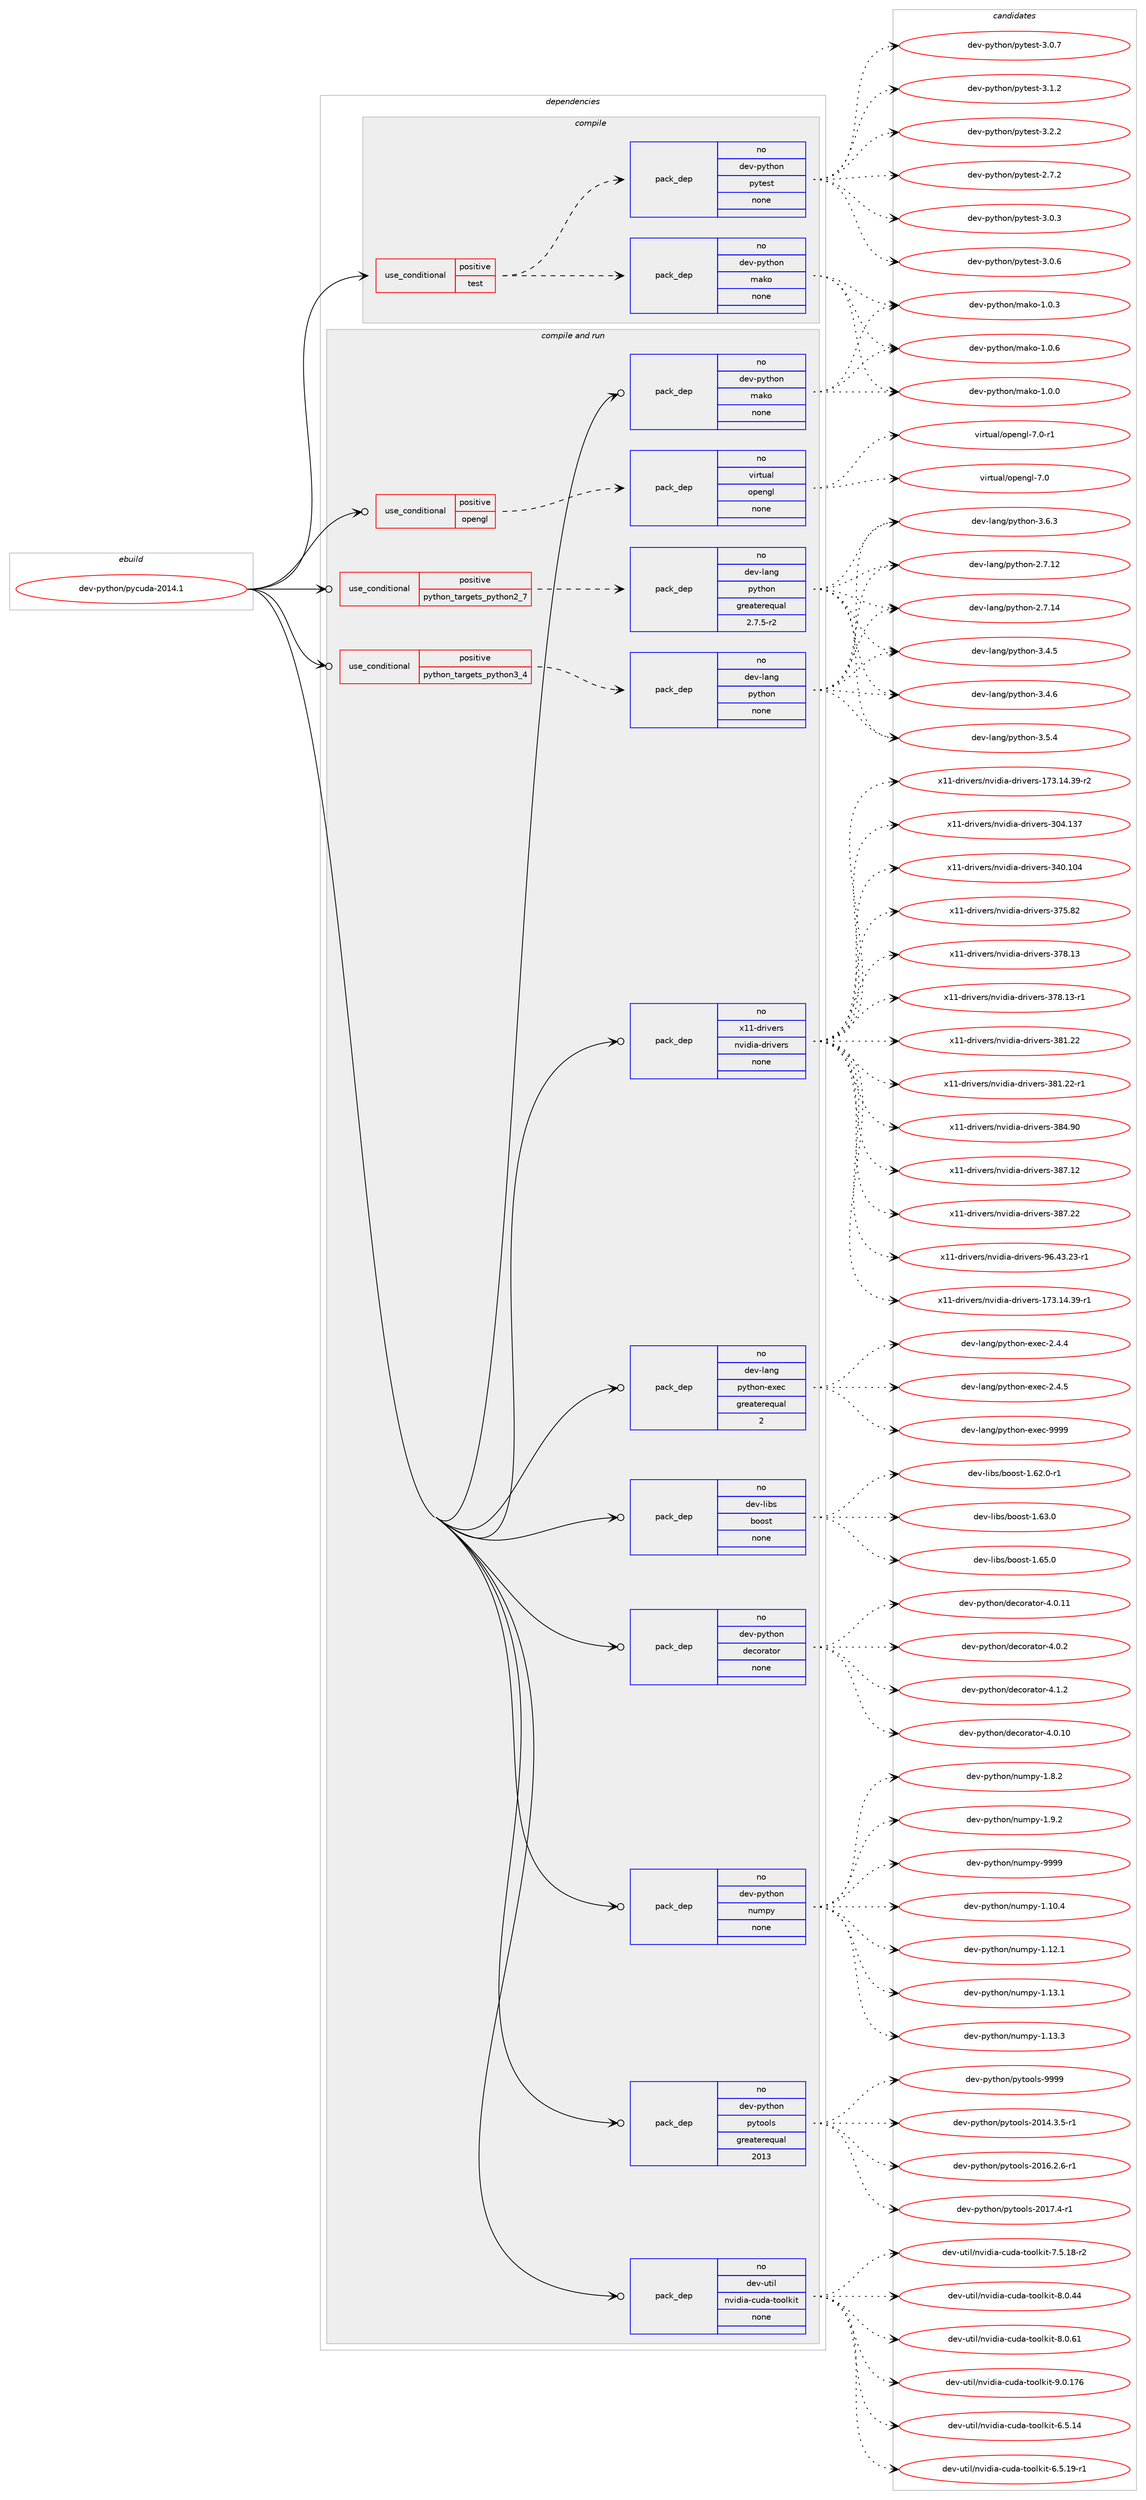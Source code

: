 digraph prolog {

# *************
# Graph options
# *************

newrank=true;
concentrate=true;
compound=true;
graph [rankdir=LR,fontname=Helvetica,fontsize=10,ranksep=1.5];#, ranksep=2.5, nodesep=0.2];
edge  [arrowhead=vee];
node  [fontname=Helvetica,fontsize=10];

# **********
# The ebuild
# **********

subgraph cluster_leftcol {
color=gray;
rank=same;
label=<<i>ebuild</i>>;
id [label="dev-python/pycuda-2014.1", color=red, width=4, href="../dev-python/pycuda-2014.1.svg"];
}

# ****************
# The dependencies
# ****************

subgraph cluster_midcol {
color=gray;
label=<<i>dependencies</i>>;
subgraph cluster_compile {
fillcolor="#eeeeee";
style=filled;
label=<<i>compile</i>>;
subgraph cond38159 {
dependency175578 [label=<<TABLE BORDER="0" CELLBORDER="1" CELLSPACING="0" CELLPADDING="4"><TR><TD ROWSPAN="3" CELLPADDING="10">use_conditional</TD></TR><TR><TD>positive</TD></TR><TR><TD>test</TD></TR></TABLE>>, shape=none, color=red];
subgraph pack133510 {
dependency175579 [label=<<TABLE BORDER="0" CELLBORDER="1" CELLSPACING="0" CELLPADDING="4" WIDTH="220"><TR><TD ROWSPAN="6" CELLPADDING="30">pack_dep</TD></TR><TR><TD WIDTH="110">no</TD></TR><TR><TD>dev-python</TD></TR><TR><TD>mako</TD></TR><TR><TD>none</TD></TR><TR><TD></TD></TR></TABLE>>, shape=none, color=blue];
}
dependency175578:e -> dependency175579:w [weight=20,style="dashed",arrowhead="vee"];
subgraph pack133511 {
dependency175580 [label=<<TABLE BORDER="0" CELLBORDER="1" CELLSPACING="0" CELLPADDING="4" WIDTH="220"><TR><TD ROWSPAN="6" CELLPADDING="30">pack_dep</TD></TR><TR><TD WIDTH="110">no</TD></TR><TR><TD>dev-python</TD></TR><TR><TD>pytest</TD></TR><TR><TD>none</TD></TR><TR><TD></TD></TR></TABLE>>, shape=none, color=blue];
}
dependency175578:e -> dependency175580:w [weight=20,style="dashed",arrowhead="vee"];
}
id:e -> dependency175578:w [weight=20,style="solid",arrowhead="vee"];
}
subgraph cluster_compileandrun {
fillcolor="#eeeeee";
style=filled;
label=<<i>compile and run</i>>;
subgraph cond38160 {
dependency175581 [label=<<TABLE BORDER="0" CELLBORDER="1" CELLSPACING="0" CELLPADDING="4"><TR><TD ROWSPAN="3" CELLPADDING="10">use_conditional</TD></TR><TR><TD>positive</TD></TR><TR><TD>opengl</TD></TR></TABLE>>, shape=none, color=red];
subgraph pack133512 {
dependency175582 [label=<<TABLE BORDER="0" CELLBORDER="1" CELLSPACING="0" CELLPADDING="4" WIDTH="220"><TR><TD ROWSPAN="6" CELLPADDING="30">pack_dep</TD></TR><TR><TD WIDTH="110">no</TD></TR><TR><TD>virtual</TD></TR><TR><TD>opengl</TD></TR><TR><TD>none</TD></TR><TR><TD></TD></TR></TABLE>>, shape=none, color=blue];
}
dependency175581:e -> dependency175582:w [weight=20,style="dashed",arrowhead="vee"];
}
id:e -> dependency175581:w [weight=20,style="solid",arrowhead="odotvee"];
subgraph cond38161 {
dependency175583 [label=<<TABLE BORDER="0" CELLBORDER="1" CELLSPACING="0" CELLPADDING="4"><TR><TD ROWSPAN="3" CELLPADDING="10">use_conditional</TD></TR><TR><TD>positive</TD></TR><TR><TD>python_targets_python2_7</TD></TR></TABLE>>, shape=none, color=red];
subgraph pack133513 {
dependency175584 [label=<<TABLE BORDER="0" CELLBORDER="1" CELLSPACING="0" CELLPADDING="4" WIDTH="220"><TR><TD ROWSPAN="6" CELLPADDING="30">pack_dep</TD></TR><TR><TD WIDTH="110">no</TD></TR><TR><TD>dev-lang</TD></TR><TR><TD>python</TD></TR><TR><TD>greaterequal</TD></TR><TR><TD>2.7.5-r2</TD></TR></TABLE>>, shape=none, color=blue];
}
dependency175583:e -> dependency175584:w [weight=20,style="dashed",arrowhead="vee"];
}
id:e -> dependency175583:w [weight=20,style="solid",arrowhead="odotvee"];
subgraph cond38162 {
dependency175585 [label=<<TABLE BORDER="0" CELLBORDER="1" CELLSPACING="0" CELLPADDING="4"><TR><TD ROWSPAN="3" CELLPADDING="10">use_conditional</TD></TR><TR><TD>positive</TD></TR><TR><TD>python_targets_python3_4</TD></TR></TABLE>>, shape=none, color=red];
subgraph pack133514 {
dependency175586 [label=<<TABLE BORDER="0" CELLBORDER="1" CELLSPACING="0" CELLPADDING="4" WIDTH="220"><TR><TD ROWSPAN="6" CELLPADDING="30">pack_dep</TD></TR><TR><TD WIDTH="110">no</TD></TR><TR><TD>dev-lang</TD></TR><TR><TD>python</TD></TR><TR><TD>none</TD></TR><TR><TD></TD></TR></TABLE>>, shape=none, color=blue];
}
dependency175585:e -> dependency175586:w [weight=20,style="dashed",arrowhead="vee"];
}
id:e -> dependency175585:w [weight=20,style="solid",arrowhead="odotvee"];
subgraph pack133515 {
dependency175587 [label=<<TABLE BORDER="0" CELLBORDER="1" CELLSPACING="0" CELLPADDING="4" WIDTH="220"><TR><TD ROWSPAN="6" CELLPADDING="30">pack_dep</TD></TR><TR><TD WIDTH="110">no</TD></TR><TR><TD>dev-lang</TD></TR><TR><TD>python-exec</TD></TR><TR><TD>greaterequal</TD></TR><TR><TD>2</TD></TR></TABLE>>, shape=none, color=blue];
}
id:e -> dependency175587:w [weight=20,style="solid",arrowhead="odotvee"];
subgraph pack133516 {
dependency175588 [label=<<TABLE BORDER="0" CELLBORDER="1" CELLSPACING="0" CELLPADDING="4" WIDTH="220"><TR><TD ROWSPAN="6" CELLPADDING="30">pack_dep</TD></TR><TR><TD WIDTH="110">no</TD></TR><TR><TD>dev-libs</TD></TR><TR><TD>boost</TD></TR><TR><TD>none</TD></TR><TR><TD></TD></TR></TABLE>>, shape=none, color=blue];
}
id:e -> dependency175588:w [weight=20,style="solid",arrowhead="odotvee"];
subgraph pack133517 {
dependency175589 [label=<<TABLE BORDER="0" CELLBORDER="1" CELLSPACING="0" CELLPADDING="4" WIDTH="220"><TR><TD ROWSPAN="6" CELLPADDING="30">pack_dep</TD></TR><TR><TD WIDTH="110">no</TD></TR><TR><TD>dev-python</TD></TR><TR><TD>decorator</TD></TR><TR><TD>none</TD></TR><TR><TD></TD></TR></TABLE>>, shape=none, color=blue];
}
id:e -> dependency175589:w [weight=20,style="solid",arrowhead="odotvee"];
subgraph pack133518 {
dependency175590 [label=<<TABLE BORDER="0" CELLBORDER="1" CELLSPACING="0" CELLPADDING="4" WIDTH="220"><TR><TD ROWSPAN="6" CELLPADDING="30">pack_dep</TD></TR><TR><TD WIDTH="110">no</TD></TR><TR><TD>dev-python</TD></TR><TR><TD>mako</TD></TR><TR><TD>none</TD></TR><TR><TD></TD></TR></TABLE>>, shape=none, color=blue];
}
id:e -> dependency175590:w [weight=20,style="solid",arrowhead="odotvee"];
subgraph pack133519 {
dependency175591 [label=<<TABLE BORDER="0" CELLBORDER="1" CELLSPACING="0" CELLPADDING="4" WIDTH="220"><TR><TD ROWSPAN="6" CELLPADDING="30">pack_dep</TD></TR><TR><TD WIDTH="110">no</TD></TR><TR><TD>dev-python</TD></TR><TR><TD>numpy</TD></TR><TR><TD>none</TD></TR><TR><TD></TD></TR></TABLE>>, shape=none, color=blue];
}
id:e -> dependency175591:w [weight=20,style="solid",arrowhead="odotvee"];
subgraph pack133520 {
dependency175592 [label=<<TABLE BORDER="0" CELLBORDER="1" CELLSPACING="0" CELLPADDING="4" WIDTH="220"><TR><TD ROWSPAN="6" CELLPADDING="30">pack_dep</TD></TR><TR><TD WIDTH="110">no</TD></TR><TR><TD>dev-python</TD></TR><TR><TD>pytools</TD></TR><TR><TD>greaterequal</TD></TR><TR><TD>2013</TD></TR></TABLE>>, shape=none, color=blue];
}
id:e -> dependency175592:w [weight=20,style="solid",arrowhead="odotvee"];
subgraph pack133521 {
dependency175593 [label=<<TABLE BORDER="0" CELLBORDER="1" CELLSPACING="0" CELLPADDING="4" WIDTH="220"><TR><TD ROWSPAN="6" CELLPADDING="30">pack_dep</TD></TR><TR><TD WIDTH="110">no</TD></TR><TR><TD>dev-util</TD></TR><TR><TD>nvidia-cuda-toolkit</TD></TR><TR><TD>none</TD></TR><TR><TD></TD></TR></TABLE>>, shape=none, color=blue];
}
id:e -> dependency175593:w [weight=20,style="solid",arrowhead="odotvee"];
subgraph pack133522 {
dependency175594 [label=<<TABLE BORDER="0" CELLBORDER="1" CELLSPACING="0" CELLPADDING="4" WIDTH="220"><TR><TD ROWSPAN="6" CELLPADDING="30">pack_dep</TD></TR><TR><TD WIDTH="110">no</TD></TR><TR><TD>x11-drivers</TD></TR><TR><TD>nvidia-drivers</TD></TR><TR><TD>none</TD></TR><TR><TD></TD></TR></TABLE>>, shape=none, color=blue];
}
id:e -> dependency175594:w [weight=20,style="solid",arrowhead="odotvee"];
}
subgraph cluster_run {
fillcolor="#eeeeee";
style=filled;
label=<<i>run</i>>;
}
}

# **************
# The candidates
# **************

subgraph cluster_choices {
rank=same;
color=gray;
label=<<i>candidates</i>>;

subgraph choice133510 {
color=black;
nodesep=1;
choice100101118451121211161041111104710997107111454946484648 [label="dev-python/mako-1.0.0", color=red, width=4,href="../dev-python/mako-1.0.0.svg"];
choice100101118451121211161041111104710997107111454946484651 [label="dev-python/mako-1.0.3", color=red, width=4,href="../dev-python/mako-1.0.3.svg"];
choice100101118451121211161041111104710997107111454946484654 [label="dev-python/mako-1.0.6", color=red, width=4,href="../dev-python/mako-1.0.6.svg"];
dependency175579:e -> choice100101118451121211161041111104710997107111454946484648:w [style=dotted,weight="100"];
dependency175579:e -> choice100101118451121211161041111104710997107111454946484651:w [style=dotted,weight="100"];
dependency175579:e -> choice100101118451121211161041111104710997107111454946484654:w [style=dotted,weight="100"];
}
subgraph choice133511 {
color=black;
nodesep=1;
choice1001011184511212111610411111047112121116101115116455046554650 [label="dev-python/pytest-2.7.2", color=red, width=4,href="../dev-python/pytest-2.7.2.svg"];
choice1001011184511212111610411111047112121116101115116455146484651 [label="dev-python/pytest-3.0.3", color=red, width=4,href="../dev-python/pytest-3.0.3.svg"];
choice1001011184511212111610411111047112121116101115116455146484654 [label="dev-python/pytest-3.0.6", color=red, width=4,href="../dev-python/pytest-3.0.6.svg"];
choice1001011184511212111610411111047112121116101115116455146484655 [label="dev-python/pytest-3.0.7", color=red, width=4,href="../dev-python/pytest-3.0.7.svg"];
choice1001011184511212111610411111047112121116101115116455146494650 [label="dev-python/pytest-3.1.2", color=red, width=4,href="../dev-python/pytest-3.1.2.svg"];
choice1001011184511212111610411111047112121116101115116455146504650 [label="dev-python/pytest-3.2.2", color=red, width=4,href="../dev-python/pytest-3.2.2.svg"];
dependency175580:e -> choice1001011184511212111610411111047112121116101115116455046554650:w [style=dotted,weight="100"];
dependency175580:e -> choice1001011184511212111610411111047112121116101115116455146484651:w [style=dotted,weight="100"];
dependency175580:e -> choice1001011184511212111610411111047112121116101115116455146484654:w [style=dotted,weight="100"];
dependency175580:e -> choice1001011184511212111610411111047112121116101115116455146484655:w [style=dotted,weight="100"];
dependency175580:e -> choice1001011184511212111610411111047112121116101115116455146494650:w [style=dotted,weight="100"];
dependency175580:e -> choice1001011184511212111610411111047112121116101115116455146504650:w [style=dotted,weight="100"];
}
subgraph choice133512 {
color=black;
nodesep=1;
choice118105114116117971084711111210111010310845554648 [label="virtual/opengl-7.0", color=red, width=4,href="../virtual/opengl-7.0.svg"];
choice1181051141161179710847111112101110103108455546484511449 [label="virtual/opengl-7.0-r1", color=red, width=4,href="../virtual/opengl-7.0-r1.svg"];
dependency175582:e -> choice118105114116117971084711111210111010310845554648:w [style=dotted,weight="100"];
dependency175582:e -> choice1181051141161179710847111112101110103108455546484511449:w [style=dotted,weight="100"];
}
subgraph choice133513 {
color=black;
nodesep=1;
choice10010111845108971101034711212111610411111045504655464950 [label="dev-lang/python-2.7.12", color=red, width=4,href="../dev-lang/python-2.7.12.svg"];
choice10010111845108971101034711212111610411111045504655464952 [label="dev-lang/python-2.7.14", color=red, width=4,href="../dev-lang/python-2.7.14.svg"];
choice100101118451089711010347112121116104111110455146524653 [label="dev-lang/python-3.4.5", color=red, width=4,href="../dev-lang/python-3.4.5.svg"];
choice100101118451089711010347112121116104111110455146524654 [label="dev-lang/python-3.4.6", color=red, width=4,href="../dev-lang/python-3.4.6.svg"];
choice100101118451089711010347112121116104111110455146534652 [label="dev-lang/python-3.5.4", color=red, width=4,href="../dev-lang/python-3.5.4.svg"];
choice100101118451089711010347112121116104111110455146544651 [label="dev-lang/python-3.6.3", color=red, width=4,href="../dev-lang/python-3.6.3.svg"];
dependency175584:e -> choice10010111845108971101034711212111610411111045504655464950:w [style=dotted,weight="100"];
dependency175584:e -> choice10010111845108971101034711212111610411111045504655464952:w [style=dotted,weight="100"];
dependency175584:e -> choice100101118451089711010347112121116104111110455146524653:w [style=dotted,weight="100"];
dependency175584:e -> choice100101118451089711010347112121116104111110455146524654:w [style=dotted,weight="100"];
dependency175584:e -> choice100101118451089711010347112121116104111110455146534652:w [style=dotted,weight="100"];
dependency175584:e -> choice100101118451089711010347112121116104111110455146544651:w [style=dotted,weight="100"];
}
subgraph choice133514 {
color=black;
nodesep=1;
choice10010111845108971101034711212111610411111045504655464950 [label="dev-lang/python-2.7.12", color=red, width=4,href="../dev-lang/python-2.7.12.svg"];
choice10010111845108971101034711212111610411111045504655464952 [label="dev-lang/python-2.7.14", color=red, width=4,href="../dev-lang/python-2.7.14.svg"];
choice100101118451089711010347112121116104111110455146524653 [label="dev-lang/python-3.4.5", color=red, width=4,href="../dev-lang/python-3.4.5.svg"];
choice100101118451089711010347112121116104111110455146524654 [label="dev-lang/python-3.4.6", color=red, width=4,href="../dev-lang/python-3.4.6.svg"];
choice100101118451089711010347112121116104111110455146534652 [label="dev-lang/python-3.5.4", color=red, width=4,href="../dev-lang/python-3.5.4.svg"];
choice100101118451089711010347112121116104111110455146544651 [label="dev-lang/python-3.6.3", color=red, width=4,href="../dev-lang/python-3.6.3.svg"];
dependency175586:e -> choice10010111845108971101034711212111610411111045504655464950:w [style=dotted,weight="100"];
dependency175586:e -> choice10010111845108971101034711212111610411111045504655464952:w [style=dotted,weight="100"];
dependency175586:e -> choice100101118451089711010347112121116104111110455146524653:w [style=dotted,weight="100"];
dependency175586:e -> choice100101118451089711010347112121116104111110455146524654:w [style=dotted,weight="100"];
dependency175586:e -> choice100101118451089711010347112121116104111110455146534652:w [style=dotted,weight="100"];
dependency175586:e -> choice100101118451089711010347112121116104111110455146544651:w [style=dotted,weight="100"];
}
subgraph choice133515 {
color=black;
nodesep=1;
choice1001011184510897110103471121211161041111104510112010199455046524652 [label="dev-lang/python-exec-2.4.4", color=red, width=4,href="../dev-lang/python-exec-2.4.4.svg"];
choice1001011184510897110103471121211161041111104510112010199455046524653 [label="dev-lang/python-exec-2.4.5", color=red, width=4,href="../dev-lang/python-exec-2.4.5.svg"];
choice10010111845108971101034711212111610411111045101120101994557575757 [label="dev-lang/python-exec-9999", color=red, width=4,href="../dev-lang/python-exec-9999.svg"];
dependency175587:e -> choice1001011184510897110103471121211161041111104510112010199455046524652:w [style=dotted,weight="100"];
dependency175587:e -> choice1001011184510897110103471121211161041111104510112010199455046524653:w [style=dotted,weight="100"];
dependency175587:e -> choice10010111845108971101034711212111610411111045101120101994557575757:w [style=dotted,weight="100"];
}
subgraph choice133516 {
color=black;
nodesep=1;
choice10010111845108105981154798111111115116454946545046484511449 [label="dev-libs/boost-1.62.0-r1", color=red, width=4,href="../dev-libs/boost-1.62.0-r1.svg"];
choice1001011184510810598115479811111111511645494654514648 [label="dev-libs/boost-1.63.0", color=red, width=4,href="../dev-libs/boost-1.63.0.svg"];
choice1001011184510810598115479811111111511645494654534648 [label="dev-libs/boost-1.65.0", color=red, width=4,href="../dev-libs/boost-1.65.0.svg"];
dependency175588:e -> choice10010111845108105981154798111111115116454946545046484511449:w [style=dotted,weight="100"];
dependency175588:e -> choice1001011184510810598115479811111111511645494654514648:w [style=dotted,weight="100"];
dependency175588:e -> choice1001011184510810598115479811111111511645494654534648:w [style=dotted,weight="100"];
}
subgraph choice133517 {
color=black;
nodesep=1;
choice1001011184511212111610411111047100101991111149711611111445524648464948 [label="dev-python/decorator-4.0.10", color=red, width=4,href="../dev-python/decorator-4.0.10.svg"];
choice1001011184511212111610411111047100101991111149711611111445524648464949 [label="dev-python/decorator-4.0.11", color=red, width=4,href="../dev-python/decorator-4.0.11.svg"];
choice10010111845112121116104111110471001019911111497116111114455246484650 [label="dev-python/decorator-4.0.2", color=red, width=4,href="../dev-python/decorator-4.0.2.svg"];
choice10010111845112121116104111110471001019911111497116111114455246494650 [label="dev-python/decorator-4.1.2", color=red, width=4,href="../dev-python/decorator-4.1.2.svg"];
dependency175589:e -> choice1001011184511212111610411111047100101991111149711611111445524648464948:w [style=dotted,weight="100"];
dependency175589:e -> choice1001011184511212111610411111047100101991111149711611111445524648464949:w [style=dotted,weight="100"];
dependency175589:e -> choice10010111845112121116104111110471001019911111497116111114455246484650:w [style=dotted,weight="100"];
dependency175589:e -> choice10010111845112121116104111110471001019911111497116111114455246494650:w [style=dotted,weight="100"];
}
subgraph choice133518 {
color=black;
nodesep=1;
choice100101118451121211161041111104710997107111454946484648 [label="dev-python/mako-1.0.0", color=red, width=4,href="../dev-python/mako-1.0.0.svg"];
choice100101118451121211161041111104710997107111454946484651 [label="dev-python/mako-1.0.3", color=red, width=4,href="../dev-python/mako-1.0.3.svg"];
choice100101118451121211161041111104710997107111454946484654 [label="dev-python/mako-1.0.6", color=red, width=4,href="../dev-python/mako-1.0.6.svg"];
dependency175590:e -> choice100101118451121211161041111104710997107111454946484648:w [style=dotted,weight="100"];
dependency175590:e -> choice100101118451121211161041111104710997107111454946484651:w [style=dotted,weight="100"];
dependency175590:e -> choice100101118451121211161041111104710997107111454946484654:w [style=dotted,weight="100"];
}
subgraph choice133519 {
color=black;
nodesep=1;
choice100101118451121211161041111104711011710911212145494649484652 [label="dev-python/numpy-1.10.4", color=red, width=4,href="../dev-python/numpy-1.10.4.svg"];
choice100101118451121211161041111104711011710911212145494649504649 [label="dev-python/numpy-1.12.1", color=red, width=4,href="../dev-python/numpy-1.12.1.svg"];
choice100101118451121211161041111104711011710911212145494649514649 [label="dev-python/numpy-1.13.1", color=red, width=4,href="../dev-python/numpy-1.13.1.svg"];
choice100101118451121211161041111104711011710911212145494649514651 [label="dev-python/numpy-1.13.3", color=red, width=4,href="../dev-python/numpy-1.13.3.svg"];
choice1001011184511212111610411111047110117109112121454946564650 [label="dev-python/numpy-1.8.2", color=red, width=4,href="../dev-python/numpy-1.8.2.svg"];
choice1001011184511212111610411111047110117109112121454946574650 [label="dev-python/numpy-1.9.2", color=red, width=4,href="../dev-python/numpy-1.9.2.svg"];
choice10010111845112121116104111110471101171091121214557575757 [label="dev-python/numpy-9999", color=red, width=4,href="../dev-python/numpy-9999.svg"];
dependency175591:e -> choice100101118451121211161041111104711011710911212145494649484652:w [style=dotted,weight="100"];
dependency175591:e -> choice100101118451121211161041111104711011710911212145494649504649:w [style=dotted,weight="100"];
dependency175591:e -> choice100101118451121211161041111104711011710911212145494649514649:w [style=dotted,weight="100"];
dependency175591:e -> choice100101118451121211161041111104711011710911212145494649514651:w [style=dotted,weight="100"];
dependency175591:e -> choice1001011184511212111610411111047110117109112121454946564650:w [style=dotted,weight="100"];
dependency175591:e -> choice1001011184511212111610411111047110117109112121454946574650:w [style=dotted,weight="100"];
dependency175591:e -> choice10010111845112121116104111110471101171091121214557575757:w [style=dotted,weight="100"];
}
subgraph choice133520 {
color=black;
nodesep=1;
choice10010111845112121116104111110471121211161111111081154550484952465146534511449 [label="dev-python/pytools-2014.3.5-r1", color=red, width=4,href="../dev-python/pytools-2014.3.5-r1.svg"];
choice10010111845112121116104111110471121211161111111081154550484954465046544511449 [label="dev-python/pytools-2016.2.6-r1", color=red, width=4,href="../dev-python/pytools-2016.2.6-r1.svg"];
choice1001011184511212111610411111047112121116111111108115455048495546524511449 [label="dev-python/pytools-2017.4-r1", color=red, width=4,href="../dev-python/pytools-2017.4-r1.svg"];
choice10010111845112121116104111110471121211161111111081154557575757 [label="dev-python/pytools-9999", color=red, width=4,href="../dev-python/pytools-9999.svg"];
dependency175592:e -> choice10010111845112121116104111110471121211161111111081154550484952465146534511449:w [style=dotted,weight="100"];
dependency175592:e -> choice10010111845112121116104111110471121211161111111081154550484954465046544511449:w [style=dotted,weight="100"];
dependency175592:e -> choice1001011184511212111610411111047112121116111111108115455048495546524511449:w [style=dotted,weight="100"];
dependency175592:e -> choice10010111845112121116104111110471121211161111111081154557575757:w [style=dotted,weight="100"];
}
subgraph choice133521 {
color=black;
nodesep=1;
choice1001011184511711610510847110118105100105974599117100974511611111110810710511645544653464952 [label="dev-util/nvidia-cuda-toolkit-6.5.14", color=red, width=4,href="../dev-util/nvidia-cuda-toolkit-6.5.14.svg"];
choice10010111845117116105108471101181051001059745991171009745116111111108107105116455446534649574511449 [label="dev-util/nvidia-cuda-toolkit-6.5.19-r1", color=red, width=4,href="../dev-util/nvidia-cuda-toolkit-6.5.19-r1.svg"];
choice10010111845117116105108471101181051001059745991171009745116111111108107105116455546534649564511450 [label="dev-util/nvidia-cuda-toolkit-7.5.18-r2", color=red, width=4,href="../dev-util/nvidia-cuda-toolkit-7.5.18-r2.svg"];
choice1001011184511711610510847110118105100105974599117100974511611111110810710511645564648465252 [label="dev-util/nvidia-cuda-toolkit-8.0.44", color=red, width=4,href="../dev-util/nvidia-cuda-toolkit-8.0.44.svg"];
choice1001011184511711610510847110118105100105974599117100974511611111110810710511645564648465449 [label="dev-util/nvidia-cuda-toolkit-8.0.61", color=red, width=4,href="../dev-util/nvidia-cuda-toolkit-8.0.61.svg"];
choice100101118451171161051084711011810510010597459911710097451161111111081071051164557464846495554 [label="dev-util/nvidia-cuda-toolkit-9.0.176", color=red, width=4,href="../dev-util/nvidia-cuda-toolkit-9.0.176.svg"];
dependency175593:e -> choice1001011184511711610510847110118105100105974599117100974511611111110810710511645544653464952:w [style=dotted,weight="100"];
dependency175593:e -> choice10010111845117116105108471101181051001059745991171009745116111111108107105116455446534649574511449:w [style=dotted,weight="100"];
dependency175593:e -> choice10010111845117116105108471101181051001059745991171009745116111111108107105116455546534649564511450:w [style=dotted,weight="100"];
dependency175593:e -> choice1001011184511711610510847110118105100105974599117100974511611111110810710511645564648465252:w [style=dotted,weight="100"];
dependency175593:e -> choice1001011184511711610510847110118105100105974599117100974511611111110810710511645564648465449:w [style=dotted,weight="100"];
dependency175593:e -> choice100101118451171161051084711011810510010597459911710097451161111111081071051164557464846495554:w [style=dotted,weight="100"];
}
subgraph choice133522 {
color=black;
nodesep=1;
choice120494945100114105118101114115471101181051001059745100114105118101114115454955514649524651574511449 [label="x11-drivers/nvidia-drivers-173.14.39-r1", color=red, width=4,href="../x11-drivers/nvidia-drivers-173.14.39-r1.svg"];
choice120494945100114105118101114115471101181051001059745100114105118101114115454955514649524651574511450 [label="x11-drivers/nvidia-drivers-173.14.39-r2", color=red, width=4,href="../x11-drivers/nvidia-drivers-173.14.39-r2.svg"];
choice1204949451001141051181011141154711011810510010597451001141051181011141154551485246495155 [label="x11-drivers/nvidia-drivers-304.137", color=red, width=4,href="../x11-drivers/nvidia-drivers-304.137.svg"];
choice1204949451001141051181011141154711011810510010597451001141051181011141154551524846494852 [label="x11-drivers/nvidia-drivers-340.104", color=red, width=4,href="../x11-drivers/nvidia-drivers-340.104.svg"];
choice12049494510011410511810111411547110118105100105974510011410511810111411545515553465650 [label="x11-drivers/nvidia-drivers-375.82", color=red, width=4,href="../x11-drivers/nvidia-drivers-375.82.svg"];
choice12049494510011410511810111411547110118105100105974510011410511810111411545515556464951 [label="x11-drivers/nvidia-drivers-378.13", color=red, width=4,href="../x11-drivers/nvidia-drivers-378.13.svg"];
choice120494945100114105118101114115471101181051001059745100114105118101114115455155564649514511449 [label="x11-drivers/nvidia-drivers-378.13-r1", color=red, width=4,href="../x11-drivers/nvidia-drivers-378.13-r1.svg"];
choice12049494510011410511810111411547110118105100105974510011410511810111411545515649465050 [label="x11-drivers/nvidia-drivers-381.22", color=red, width=4,href="../x11-drivers/nvidia-drivers-381.22.svg"];
choice120494945100114105118101114115471101181051001059745100114105118101114115455156494650504511449 [label="x11-drivers/nvidia-drivers-381.22-r1", color=red, width=4,href="../x11-drivers/nvidia-drivers-381.22-r1.svg"];
choice12049494510011410511810111411547110118105100105974510011410511810111411545515652465748 [label="x11-drivers/nvidia-drivers-384.90", color=red, width=4,href="../x11-drivers/nvidia-drivers-384.90.svg"];
choice12049494510011410511810111411547110118105100105974510011410511810111411545515655464950 [label="x11-drivers/nvidia-drivers-387.12", color=red, width=4,href="../x11-drivers/nvidia-drivers-387.12.svg"];
choice12049494510011410511810111411547110118105100105974510011410511810111411545515655465050 [label="x11-drivers/nvidia-drivers-387.22", color=red, width=4,href="../x11-drivers/nvidia-drivers-387.22.svg"];
choice1204949451001141051181011141154711011810510010597451001141051181011141154557544652514650514511449 [label="x11-drivers/nvidia-drivers-96.43.23-r1", color=red, width=4,href="../x11-drivers/nvidia-drivers-96.43.23-r1.svg"];
dependency175594:e -> choice120494945100114105118101114115471101181051001059745100114105118101114115454955514649524651574511449:w [style=dotted,weight="100"];
dependency175594:e -> choice120494945100114105118101114115471101181051001059745100114105118101114115454955514649524651574511450:w [style=dotted,weight="100"];
dependency175594:e -> choice1204949451001141051181011141154711011810510010597451001141051181011141154551485246495155:w [style=dotted,weight="100"];
dependency175594:e -> choice1204949451001141051181011141154711011810510010597451001141051181011141154551524846494852:w [style=dotted,weight="100"];
dependency175594:e -> choice12049494510011410511810111411547110118105100105974510011410511810111411545515553465650:w [style=dotted,weight="100"];
dependency175594:e -> choice12049494510011410511810111411547110118105100105974510011410511810111411545515556464951:w [style=dotted,weight="100"];
dependency175594:e -> choice120494945100114105118101114115471101181051001059745100114105118101114115455155564649514511449:w [style=dotted,weight="100"];
dependency175594:e -> choice12049494510011410511810111411547110118105100105974510011410511810111411545515649465050:w [style=dotted,weight="100"];
dependency175594:e -> choice120494945100114105118101114115471101181051001059745100114105118101114115455156494650504511449:w [style=dotted,weight="100"];
dependency175594:e -> choice12049494510011410511810111411547110118105100105974510011410511810111411545515652465748:w [style=dotted,weight="100"];
dependency175594:e -> choice12049494510011410511810111411547110118105100105974510011410511810111411545515655464950:w [style=dotted,weight="100"];
dependency175594:e -> choice12049494510011410511810111411547110118105100105974510011410511810111411545515655465050:w [style=dotted,weight="100"];
dependency175594:e -> choice1204949451001141051181011141154711011810510010597451001141051181011141154557544652514650514511449:w [style=dotted,weight="100"];
}
}

}

